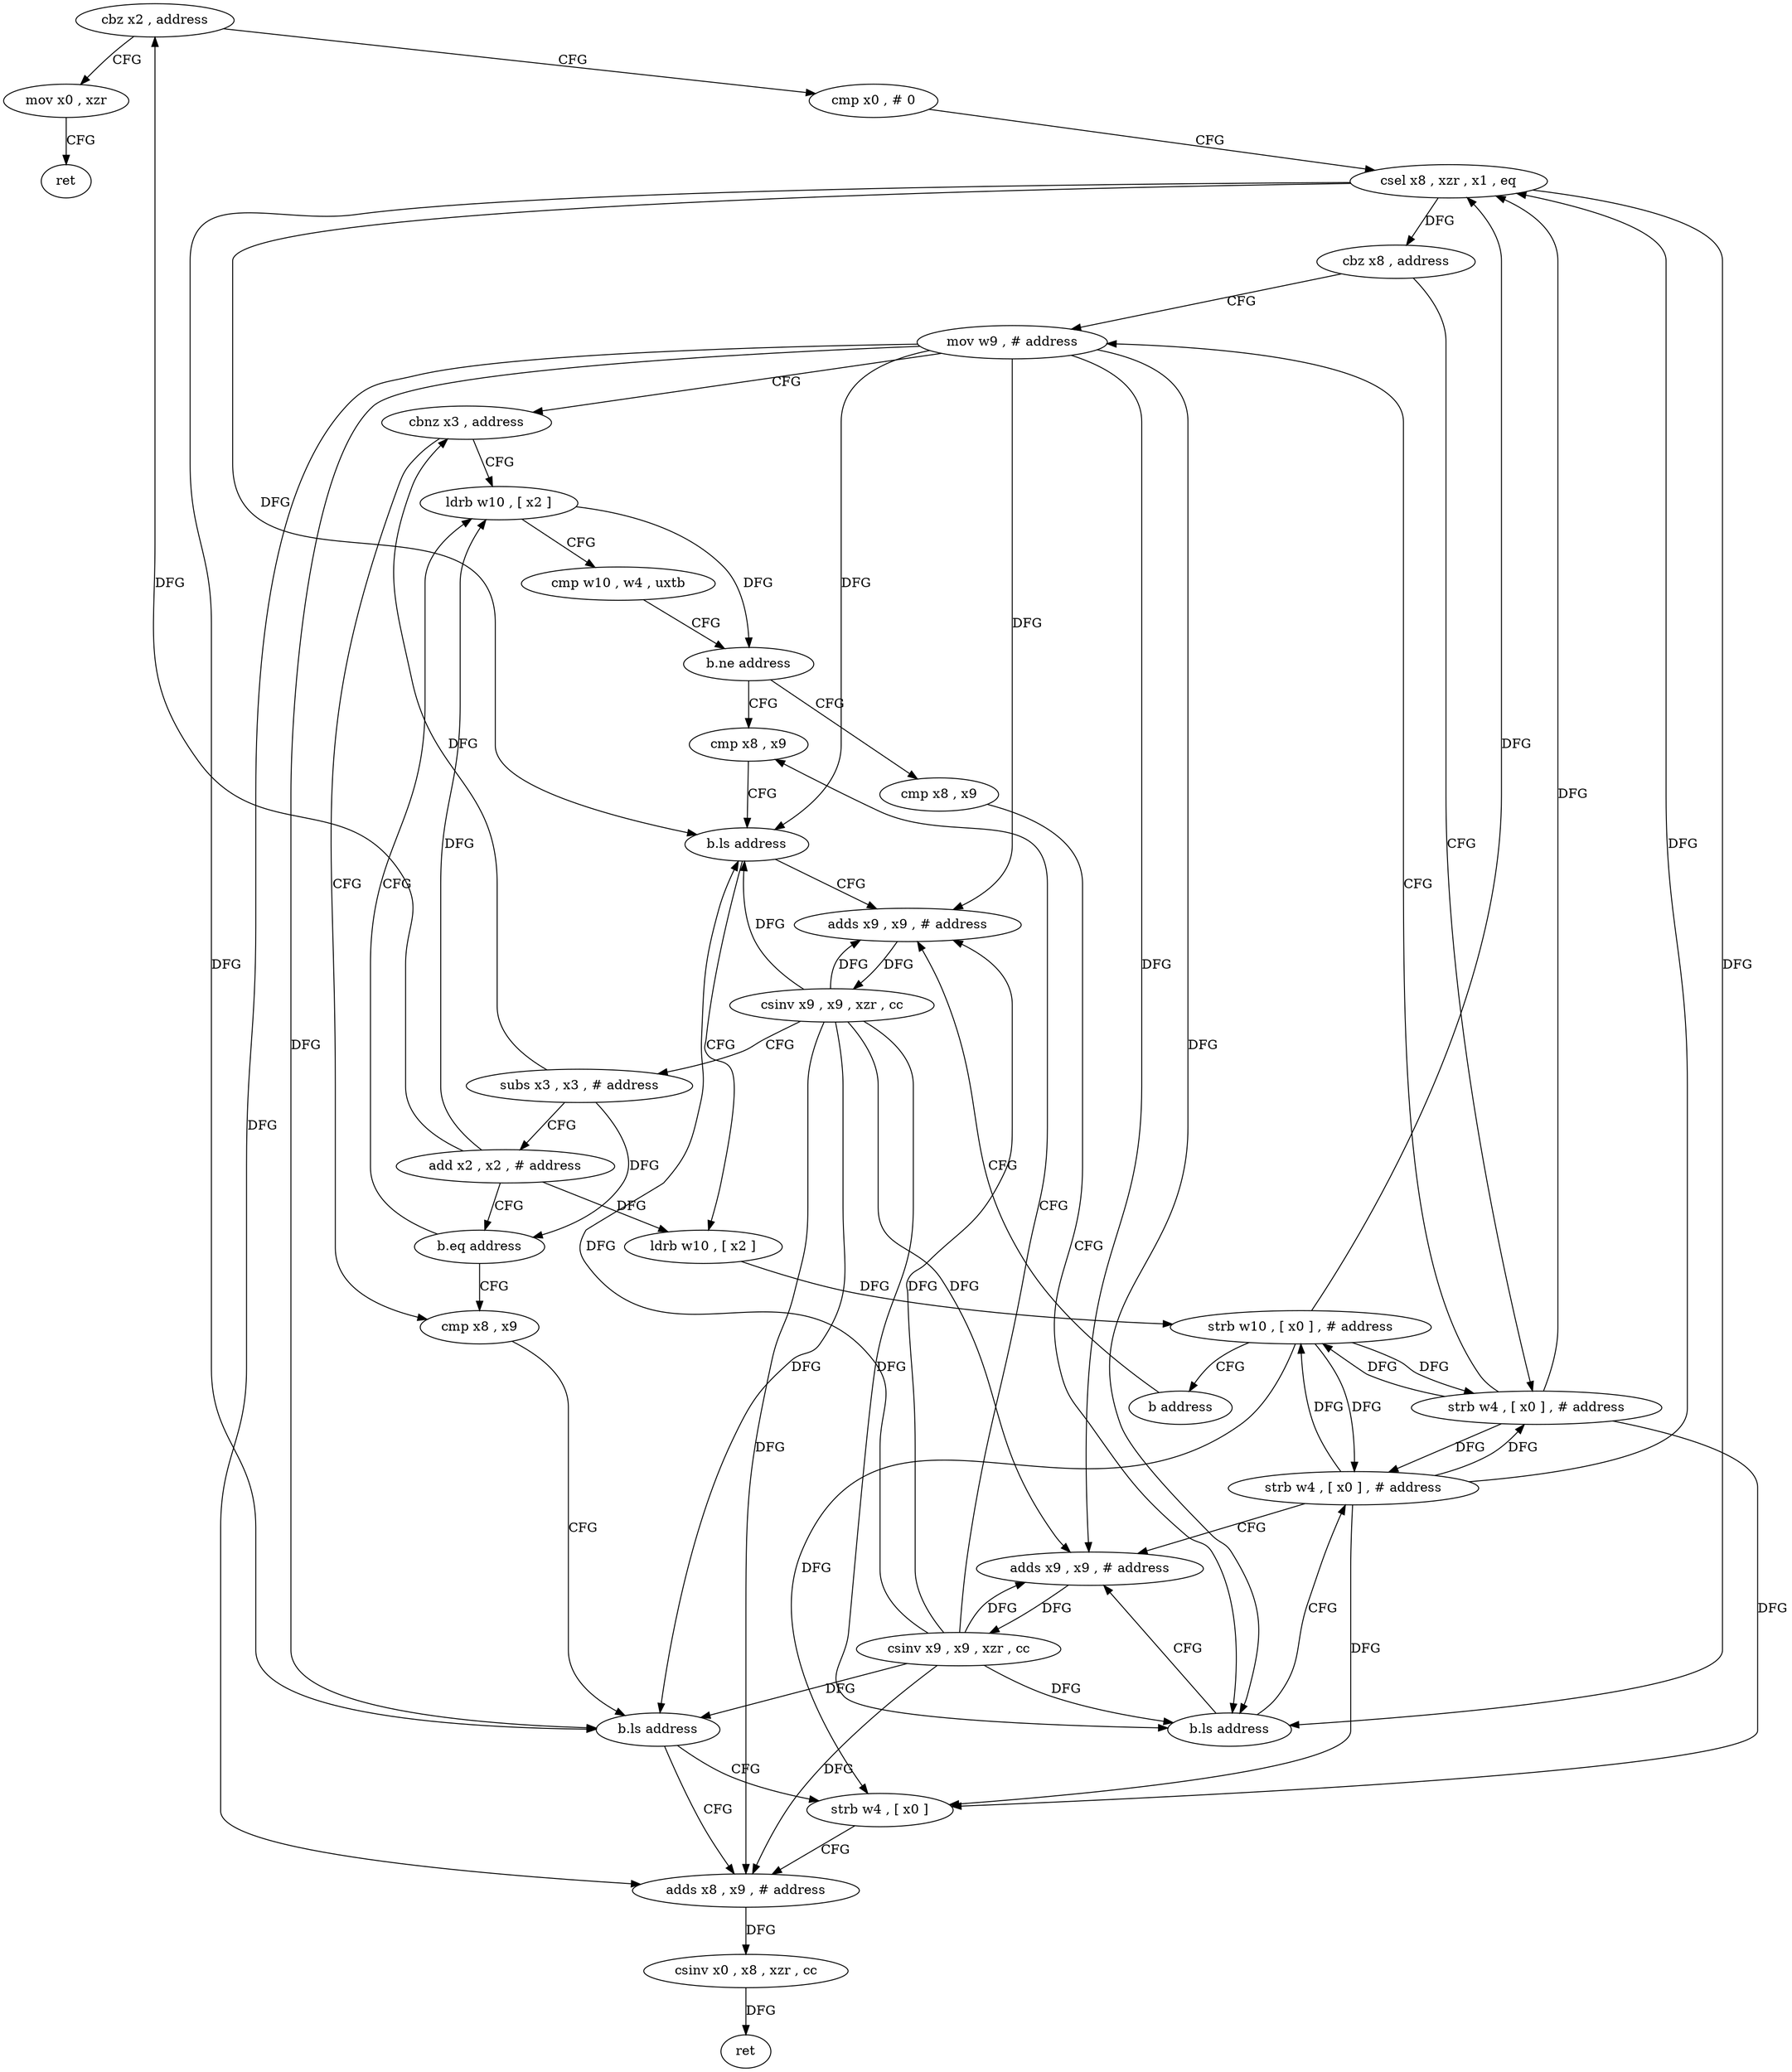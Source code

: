 digraph "func" {
"4286240" [label = "cbz x2 , address" ]
"4286364" [label = "mov x0 , xzr" ]
"4286244" [label = "cmp x0 , # 0" ]
"4286368" [label = "ret" ]
"4286248" [label = "csel x8 , xzr , x1 , eq" ]
"4286252" [label = "cbz x8 , address" ]
"4286260" [label = "mov w9 , # address" ]
"4286256" [label = "strb w4 , [ x0 ] , # address" ]
"4286264" [label = "cbnz x3 , address" ]
"4286312" [label = "ldrb w10 , [ x2 ]" ]
"4286268" [label = "cmp x8 , x9" ]
"4286316" [label = "cmp w10 , w4 , uxtb" ]
"4286320" [label = "b.ne address" ]
"4286344" [label = "cmp x8 , x9" ]
"4286324" [label = "cmp x8 , x9" ]
"4286272" [label = "b.ls address" ]
"4286280" [label = "adds x8 , x9 , # address" ]
"4286276" [label = "strb w4 , [ x0 ]" ]
"4286348" [label = "b.ls address" ]
"4286292" [label = "adds x9 , x9 , # address" ]
"4286352" [label = "ldrb w10 , [ x2 ]" ]
"4286328" [label = "b.ls address" ]
"4286336" [label = "adds x9 , x9 , # address" ]
"4286332" [label = "strb w4 , [ x0 ] , # address" ]
"4286284" [label = "csinv x0 , x8 , xzr , cc" ]
"4286288" [label = "ret" ]
"4286296" [label = "csinv x9 , x9 , xzr , cc" ]
"4286300" [label = "subs x3 , x3 , # address" ]
"4286304" [label = "add x2 , x2 , # address" ]
"4286308" [label = "b.eq address" ]
"4286356" [label = "strb w10 , [ x0 ] , # address" ]
"4286360" [label = "b address" ]
"4286340" [label = "csinv x9 , x9 , xzr , cc" ]
"4286240" -> "4286364" [ label = "CFG" ]
"4286240" -> "4286244" [ label = "CFG" ]
"4286364" -> "4286368" [ label = "CFG" ]
"4286244" -> "4286248" [ label = "CFG" ]
"4286248" -> "4286252" [ label = "DFG" ]
"4286248" -> "4286272" [ label = "DFG" ]
"4286248" -> "4286348" [ label = "DFG" ]
"4286248" -> "4286328" [ label = "DFG" ]
"4286252" -> "4286260" [ label = "CFG" ]
"4286252" -> "4286256" [ label = "CFG" ]
"4286260" -> "4286264" [ label = "CFG" ]
"4286260" -> "4286272" [ label = "DFG" ]
"4286260" -> "4286348" [ label = "DFG" ]
"4286260" -> "4286328" [ label = "DFG" ]
"4286260" -> "4286280" [ label = "DFG" ]
"4286260" -> "4286292" [ label = "DFG" ]
"4286260" -> "4286336" [ label = "DFG" ]
"4286256" -> "4286260" [ label = "CFG" ]
"4286256" -> "4286248" [ label = "DFG" ]
"4286256" -> "4286276" [ label = "DFG" ]
"4286256" -> "4286356" [ label = "DFG" ]
"4286256" -> "4286332" [ label = "DFG" ]
"4286264" -> "4286312" [ label = "CFG" ]
"4286264" -> "4286268" [ label = "CFG" ]
"4286312" -> "4286316" [ label = "CFG" ]
"4286312" -> "4286320" [ label = "DFG" ]
"4286268" -> "4286272" [ label = "CFG" ]
"4286316" -> "4286320" [ label = "CFG" ]
"4286320" -> "4286344" [ label = "CFG" ]
"4286320" -> "4286324" [ label = "CFG" ]
"4286344" -> "4286348" [ label = "CFG" ]
"4286324" -> "4286328" [ label = "CFG" ]
"4286272" -> "4286280" [ label = "CFG" ]
"4286272" -> "4286276" [ label = "CFG" ]
"4286280" -> "4286284" [ label = "DFG" ]
"4286276" -> "4286280" [ label = "CFG" ]
"4286348" -> "4286292" [ label = "CFG" ]
"4286348" -> "4286352" [ label = "CFG" ]
"4286292" -> "4286296" [ label = "DFG" ]
"4286352" -> "4286356" [ label = "DFG" ]
"4286328" -> "4286336" [ label = "CFG" ]
"4286328" -> "4286332" [ label = "CFG" ]
"4286336" -> "4286340" [ label = "DFG" ]
"4286332" -> "4286336" [ label = "CFG" ]
"4286332" -> "4286248" [ label = "DFG" ]
"4286332" -> "4286256" [ label = "DFG" ]
"4286332" -> "4286356" [ label = "DFG" ]
"4286332" -> "4286276" [ label = "DFG" ]
"4286284" -> "4286288" [ label = "DFG" ]
"4286296" -> "4286300" [ label = "CFG" ]
"4286296" -> "4286272" [ label = "DFG" ]
"4286296" -> "4286348" [ label = "DFG" ]
"4286296" -> "4286328" [ label = "DFG" ]
"4286296" -> "4286280" [ label = "DFG" ]
"4286296" -> "4286292" [ label = "DFG" ]
"4286296" -> "4286336" [ label = "DFG" ]
"4286300" -> "4286304" [ label = "CFG" ]
"4286300" -> "4286264" [ label = "DFG" ]
"4286300" -> "4286308" [ label = "DFG" ]
"4286304" -> "4286308" [ label = "CFG" ]
"4286304" -> "4286240" [ label = "DFG" ]
"4286304" -> "4286312" [ label = "DFG" ]
"4286304" -> "4286352" [ label = "DFG" ]
"4286308" -> "4286268" [ label = "CFG" ]
"4286308" -> "4286312" [ label = "CFG" ]
"4286356" -> "4286360" [ label = "CFG" ]
"4286356" -> "4286248" [ label = "DFG" ]
"4286356" -> "4286256" [ label = "DFG" ]
"4286356" -> "4286276" [ label = "DFG" ]
"4286356" -> "4286332" [ label = "DFG" ]
"4286360" -> "4286292" [ label = "CFG" ]
"4286340" -> "4286344" [ label = "CFG" ]
"4286340" -> "4286272" [ label = "DFG" ]
"4286340" -> "4286348" [ label = "DFG" ]
"4286340" -> "4286328" [ label = "DFG" ]
"4286340" -> "4286280" [ label = "DFG" ]
"4286340" -> "4286292" [ label = "DFG" ]
"4286340" -> "4286336" [ label = "DFG" ]
}
